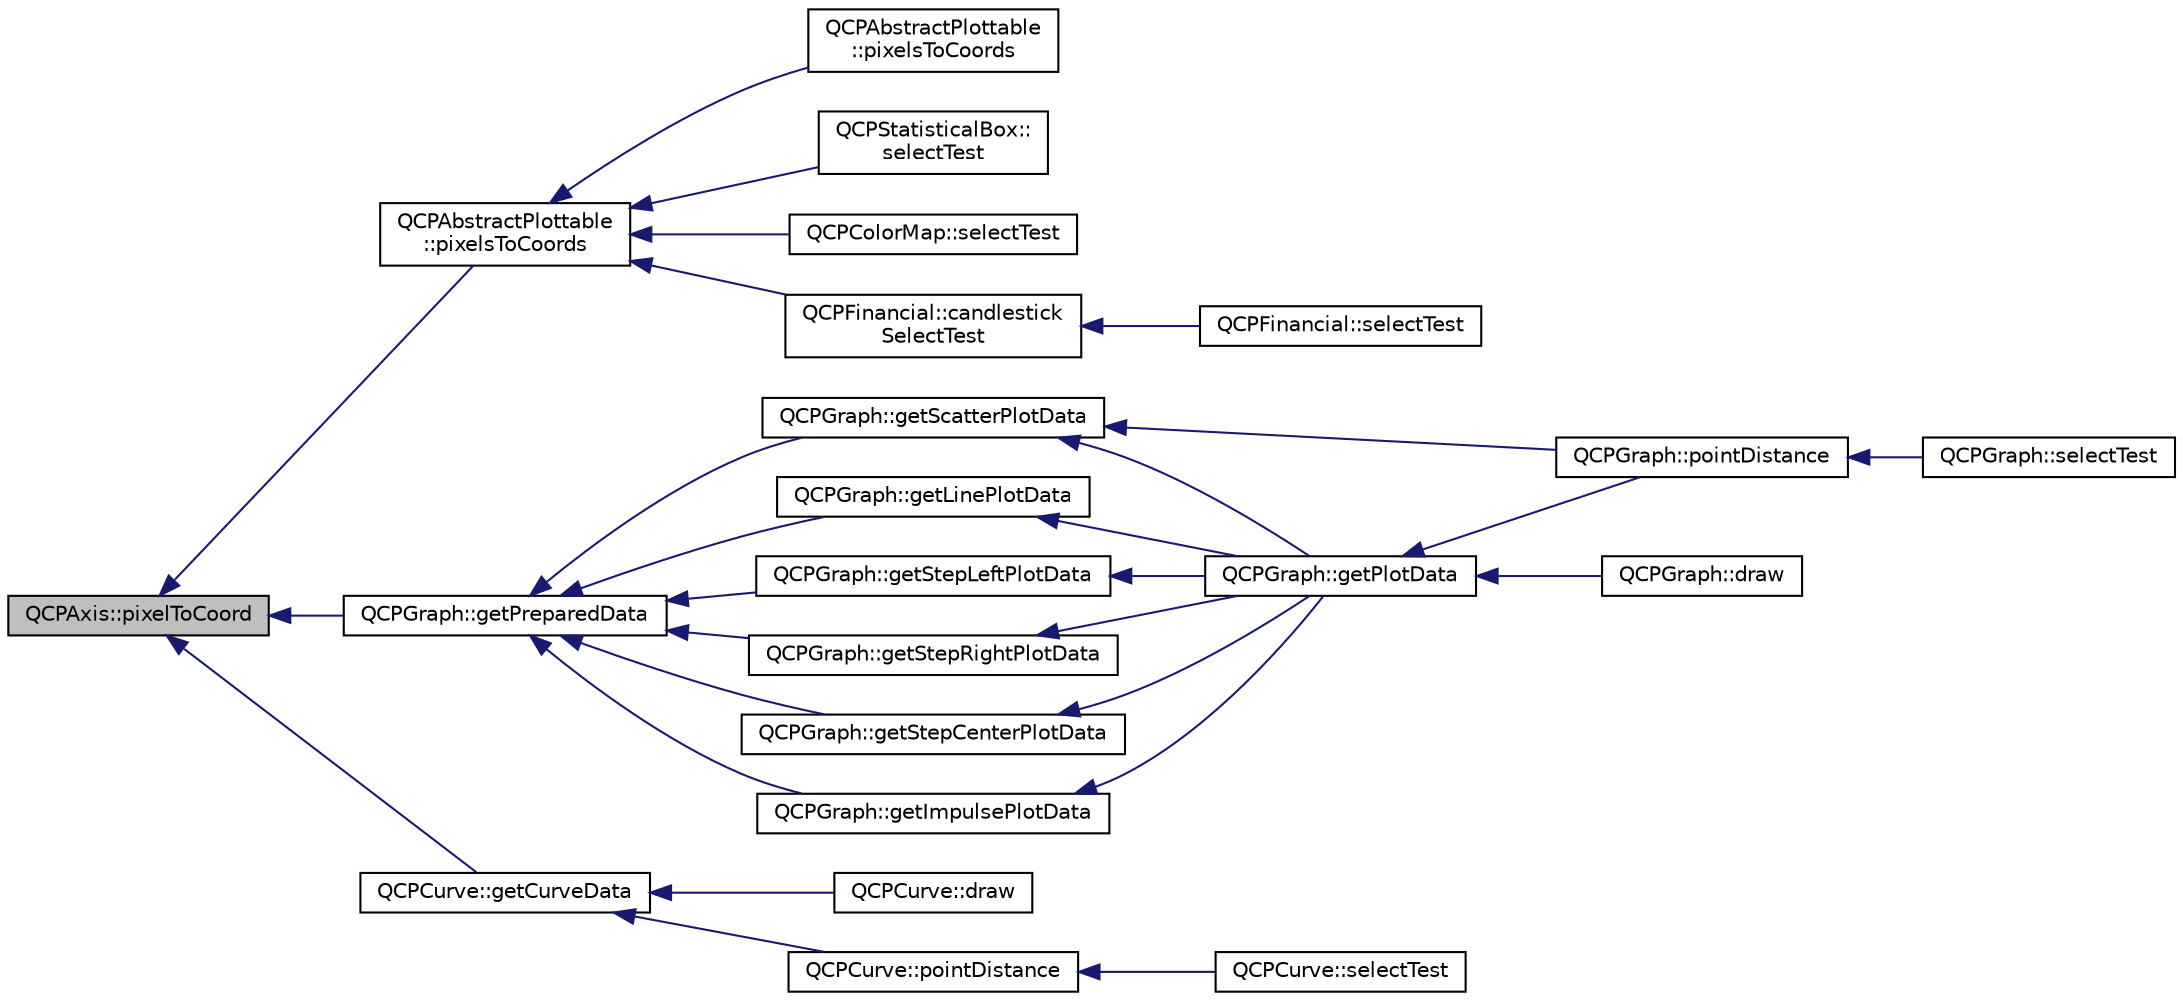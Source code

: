 digraph "QCPAxis::pixelToCoord"
{
  edge [fontname="Helvetica",fontsize="10",labelfontname="Helvetica",labelfontsize="10"];
  node [fontname="Helvetica",fontsize="10",shape=record];
  rankdir="LR";
  Node416 [label="QCPAxis::pixelToCoord",height=0.2,width=0.4,color="black", fillcolor="grey75", style="filled", fontcolor="black"];
  Node416 -> Node417 [dir="back",color="midnightblue",fontsize="10",style="solid",fontname="Helvetica"];
  Node417 [label="QCPAbstractPlottable\l::pixelsToCoords",height=0.2,width=0.4,color="black", fillcolor="white", style="filled",URL="$d4/d89/class_q_c_p_abstract_plottable.html#a3903c1120ab5c27e7fa46b597ef267bd"];
  Node417 -> Node418 [dir="back",color="midnightblue",fontsize="10",style="solid",fontname="Helvetica"];
  Node418 [label="QCPAbstractPlottable\l::pixelsToCoords",height=0.2,width=0.4,color="black", fillcolor="white", style="filled",URL="$d4/d89/class_q_c_p_abstract_plottable.html#a28d32c0062b9450847851ffdee1c5f69"];
  Node417 -> Node419 [dir="back",color="midnightblue",fontsize="10",style="solid",fontname="Helvetica"];
  Node419 [label="QCPStatisticalBox::\lselectTest",height=0.2,width=0.4,color="black", fillcolor="white", style="filled",URL="$de/d8d/class_q_c_p_statistical_box.html#a0153ac16326b94450afbca208e3f9961"];
  Node417 -> Node420 [dir="back",color="midnightblue",fontsize="10",style="solid",fontname="Helvetica"];
  Node420 [label="QCPColorMap::selectTest",height=0.2,width=0.4,color="black", fillcolor="white", style="filled",URL="$df/dea/class_q_c_p_color_map.html#aba91ea58b489031157ecb777fe79e309"];
  Node417 -> Node421 [dir="back",color="midnightblue",fontsize="10",style="solid",fontname="Helvetica"];
  Node421 [label="QCPFinancial::candlestick\lSelectTest",height=0.2,width=0.4,color="black", fillcolor="white", style="filled",URL="$da/d7c/class_q_c_p_financial.html#a6fa1e18f18b37d3a0502b97d864a6d15"];
  Node421 -> Node422 [dir="back",color="midnightblue",fontsize="10",style="solid",fontname="Helvetica"];
  Node422 [label="QCPFinancial::selectTest",height=0.2,width=0.4,color="black", fillcolor="white", style="filled",URL="$da/d7c/class_q_c_p_financial.html#a77bffad8f3fcbcccbef03ead1c538e3a"];
  Node416 -> Node423 [dir="back",color="midnightblue",fontsize="10",style="solid",fontname="Helvetica"];
  Node423 [label="QCPGraph::getPreparedData",height=0.2,width=0.4,color="black", fillcolor="white", style="filled",URL="$d2/d4c/class_q_c_p_graph.html#ae853c297da9d21b6720d2d1c3b0121bf"];
  Node423 -> Node424 [dir="back",color="midnightblue",fontsize="10",style="solid",fontname="Helvetica"];
  Node424 [label="QCPGraph::getScatterPlotData",height=0.2,width=0.4,color="black", fillcolor="white", style="filled",URL="$d2/d4c/class_q_c_p_graph.html#a6ea929da420e6c104998060d19740ed6"];
  Node424 -> Node425 [dir="back",color="midnightblue",fontsize="10",style="solid",fontname="Helvetica"];
  Node425 [label="QCPGraph::getPlotData",height=0.2,width=0.4,color="black", fillcolor="white", style="filled",URL="$d2/d4c/class_q_c_p_graph.html#a5ec495f97b8185ba9712430cb1558f52"];
  Node425 -> Node426 [dir="back",color="midnightblue",fontsize="10",style="solid",fontname="Helvetica"];
  Node426 [label="QCPGraph::draw",height=0.2,width=0.4,color="black", fillcolor="white", style="filled",URL="$d2/d4c/class_q_c_p_graph.html#a659218cc62c2a7786213d9dd429c1c8d"];
  Node425 -> Node427 [dir="back",color="midnightblue",fontsize="10",style="solid",fontname="Helvetica"];
  Node427 [label="QCPGraph::pointDistance",height=0.2,width=0.4,color="black", fillcolor="white", style="filled",URL="$d2/d4c/class_q_c_p_graph.html#a96146099a5e68f49c7326a765f768da2"];
  Node427 -> Node428 [dir="back",color="midnightblue",fontsize="10",style="solid",fontname="Helvetica"];
  Node428 [label="QCPGraph::selectTest",height=0.2,width=0.4,color="black", fillcolor="white", style="filled",URL="$d2/d4c/class_q_c_p_graph.html#a36011c34aca4f7a477de25961e2f6c13"];
  Node424 -> Node427 [dir="back",color="midnightblue",fontsize="10",style="solid",fontname="Helvetica"];
  Node423 -> Node429 [dir="back",color="midnightblue",fontsize="10",style="solid",fontname="Helvetica"];
  Node429 [label="QCPGraph::getLinePlotData",height=0.2,width=0.4,color="black", fillcolor="white", style="filled",URL="$d2/d4c/class_q_c_p_graph.html#a77314984a7af578a66e939db0db48556"];
  Node429 -> Node425 [dir="back",color="midnightblue",fontsize="10",style="solid",fontname="Helvetica"];
  Node423 -> Node430 [dir="back",color="midnightblue",fontsize="10",style="solid",fontname="Helvetica"];
  Node430 [label="QCPGraph::getStepLeftPlotData",height=0.2,width=0.4,color="black", fillcolor="white", style="filled",URL="$d2/d4c/class_q_c_p_graph.html#a8f8ae9cb4aa312c2085c3f6f298f19d4"];
  Node430 -> Node425 [dir="back",color="midnightblue",fontsize="10",style="solid",fontname="Helvetica"];
  Node423 -> Node431 [dir="back",color="midnightblue",fontsize="10",style="solid",fontname="Helvetica"];
  Node431 [label="QCPGraph::getStepRightPlotData",height=0.2,width=0.4,color="black", fillcolor="white", style="filled",URL="$d2/d4c/class_q_c_p_graph.html#a59fecb135f47db10e14d75018210bf80"];
  Node431 -> Node425 [dir="back",color="midnightblue",fontsize="10",style="solid",fontname="Helvetica"];
  Node423 -> Node432 [dir="back",color="midnightblue",fontsize="10",style="solid",fontname="Helvetica"];
  Node432 [label="QCPGraph::getStepCenterPlotData",height=0.2,width=0.4,color="black", fillcolor="white", style="filled",URL="$d2/d4c/class_q_c_p_graph.html#ab860d67ecc7e2d7253ab1f19032958c2"];
  Node432 -> Node425 [dir="back",color="midnightblue",fontsize="10",style="solid",fontname="Helvetica"];
  Node423 -> Node433 [dir="back",color="midnightblue",fontsize="10",style="solid",fontname="Helvetica"];
  Node433 [label="QCPGraph::getImpulsePlotData",height=0.2,width=0.4,color="black", fillcolor="white", style="filled",URL="$d2/d4c/class_q_c_p_graph.html#aae73c001a78cbe54e55e6779d7a70957"];
  Node433 -> Node425 [dir="back",color="midnightblue",fontsize="10",style="solid",fontname="Helvetica"];
  Node416 -> Node434 [dir="back",color="midnightblue",fontsize="10",style="solid",fontname="Helvetica"];
  Node434 [label="QCPCurve::getCurveData",height=0.2,width=0.4,color="black", fillcolor="white", style="filled",URL="$d6/d30/class_q_c_p_curve.html#a3ca9d2c315c643f732cc85e20d18b551"];
  Node434 -> Node435 [dir="back",color="midnightblue",fontsize="10",style="solid",fontname="Helvetica"];
  Node435 [label="QCPCurve::draw",height=0.2,width=0.4,color="black", fillcolor="white", style="filled",URL="$d6/d30/class_q_c_p_curve.html#a2361302d2fc6ec669849bd3bca00c4b2"];
  Node434 -> Node436 [dir="back",color="midnightblue",fontsize="10",style="solid",fontname="Helvetica"];
  Node436 [label="QCPCurve::pointDistance",height=0.2,width=0.4,color="black", fillcolor="white", style="filled",URL="$d6/d30/class_q_c_p_curve.html#adc3ab8051946f9097cdf7c0707ef1a25"];
  Node436 -> Node437 [dir="back",color="midnightblue",fontsize="10",style="solid",fontname="Helvetica"];
  Node437 [label="QCPCurve::selectTest",height=0.2,width=0.4,color="black", fillcolor="white", style="filled",URL="$d6/d30/class_q_c_p_curve.html#a87a9fb34a2a48dcae4c1245ada235e7d"];
}
